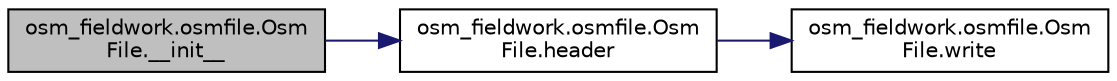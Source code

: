digraph "osm_fieldwork.osmfile.OsmFile.__init__"
{
 // LATEX_PDF_SIZE
  edge [fontname="Helvetica",fontsize="10",labelfontname="Helvetica",labelfontsize="10"];
  node [fontname="Helvetica",fontsize="10",shape=record];
  rankdir="LR";
  Node1 [label="osm_fieldwork.osmfile.Osm\lFile.__init__",height=0.2,width=0.4,color="black", fillcolor="grey75", style="filled", fontcolor="black",tooltip=" "];
  Node1 -> Node2 [color="midnightblue",fontsize="10",style="solid",fontname="Helvetica"];
  Node2 [label="osm_fieldwork.osmfile.Osm\lFile.header",height=0.2,width=0.4,color="black", fillcolor="white", style="filled",URL="$classosm__fieldwork_1_1osmfile_1_1OsmFile.html#a1c76ed9e0d21b6442ec259ff534da40c",tooltip=" "];
  Node2 -> Node3 [color="midnightblue",fontsize="10",style="solid",fontname="Helvetica"];
  Node3 [label="osm_fieldwork.osmfile.Osm\lFile.write",height=0.2,width=0.4,color="black", fillcolor="white", style="filled",URL="$classosm__fieldwork_1_1osmfile_1_1OsmFile.html#a366c65780ddca37eab0c06866e839668",tooltip=" "];
}
